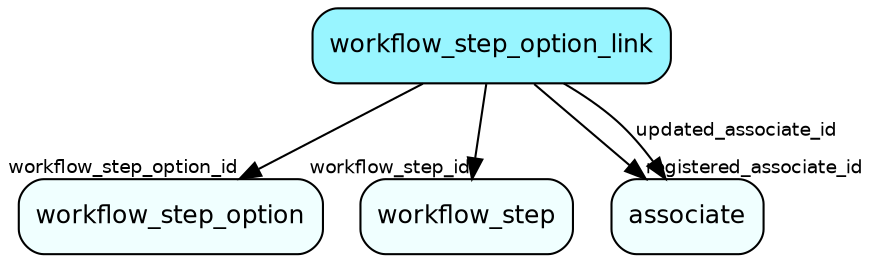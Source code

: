 digraph workflow_step_option_link  {
node [shape = box style="rounded, filled" fontname = "Helvetica" fontsize = "12" ]
edge [fontname = "Helvetica" fontsize = "9"]

workflow_step_option_link[fillcolor = "cadetblue1"]
workflow_step_option[fillcolor = "azure1"]
workflow_step[fillcolor = "azure1"]
associate[fillcolor = "azure1"]
workflow_step_option_link -> workflow_step_option [headlabel = "workflow_step_option_id"]
workflow_step_option_link -> workflow_step [headlabel = "workflow_step_id"]
workflow_step_option_link -> associate [headlabel = "registered_associate_id"]
workflow_step_option_link -> associate [label = "updated_associate_id"]
}
